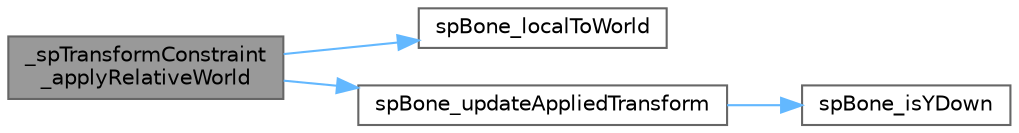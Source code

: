 digraph "_spTransformConstraint_applyRelativeWorld"
{
 // LATEX_PDF_SIZE
  bgcolor="transparent";
  edge [fontname=Helvetica,fontsize=10,labelfontname=Helvetica,labelfontsize=10];
  node [fontname=Helvetica,fontsize=10,shape=box,height=0.2,width=0.4];
  rankdir="LR";
  Node1 [id="Node000001",label="_spTransformConstraint\l_applyRelativeWorld",height=0.2,width=0.4,color="gray40", fillcolor="grey60", style="filled", fontcolor="black",tooltip=" "];
  Node1 -> Node2 [id="edge4_Node000001_Node000002",color="steelblue1",style="solid",tooltip=" "];
  Node2 [id="Node000002",label="spBone_localToWorld",height=0.2,width=0.4,color="grey40", fillcolor="white", style="filled",URL="$_bone_8c.html#a24973a948e5817695b577e7a8be2a881",tooltip=" "];
  Node1 -> Node3 [id="edge5_Node000001_Node000003",color="steelblue1",style="solid",tooltip=" "];
  Node3 [id="Node000003",label="spBone_updateAppliedTransform",height=0.2,width=0.4,color="grey40", fillcolor="white", style="filled",URL="$_bone_8c.html#a6520232f8507778775da80541e6a25db",tooltip=" "];
  Node3 -> Node4 [id="edge6_Node000003_Node000004",color="steelblue1",style="solid",tooltip=" "];
  Node4 [id="Node000004",label="spBone_isYDown",height=0.2,width=0.4,color="grey40", fillcolor="white", style="filled",URL="$_bone_8c.html#a2c6d47c80ff07ad35e7f3bcb0ae4ae82",tooltip=" "];
}
